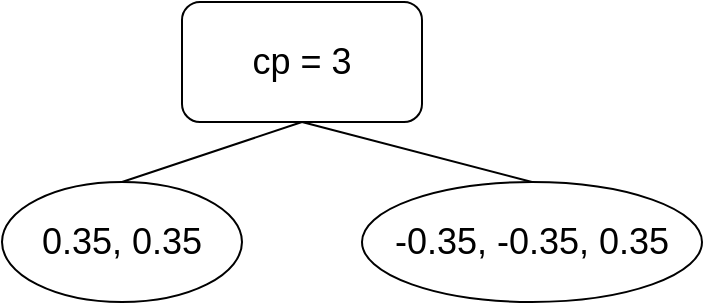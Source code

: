 <mxfile version="14.5.8" type="device"><diagram id="I-lzB4CsT9yDVkbD8Q8D" name="Page-1"><mxGraphModel dx="1138" dy="635" grid="1" gridSize="10" guides="1" tooltips="1" connect="1" arrows="1" fold="1" page="1" pageScale="1" pageWidth="850" pageHeight="1100" math="0" shadow="0"><root><mxCell id="0"/><mxCell id="1" parent="0"/><mxCell id="yJThktpFDksIlUy8Wnrs-1" value="&lt;font style=&quot;font-size: 18px&quot;&gt;cp = 3&lt;/font&gt;" style="rounded=1;whiteSpace=wrap;html=1;" vertex="1" parent="1"><mxGeometry x="310" y="270" width="120" height="60" as="geometry"/></mxCell><mxCell id="yJThktpFDksIlUy8Wnrs-2" value="&lt;font style=&quot;font-size: 18px&quot;&gt;0.35, 0.35&lt;/font&gt;" style="ellipse;whiteSpace=wrap;html=1;" vertex="1" parent="1"><mxGeometry x="220" y="360" width="120" height="60" as="geometry"/></mxCell><mxCell id="yJThktpFDksIlUy8Wnrs-3" value="&lt;font style=&quot;font-size: 18px&quot;&gt;-0.35, -0.35, 0.35&lt;/font&gt;" style="ellipse;whiteSpace=wrap;html=1;" vertex="1" parent="1"><mxGeometry x="400" y="360" width="170" height="60" as="geometry"/></mxCell><mxCell id="yJThktpFDksIlUy8Wnrs-4" value="" style="endArrow=none;html=1;exitX=0.5;exitY=0;exitDx=0;exitDy=0;entryX=0.5;entryY=1;entryDx=0;entryDy=0;" edge="1" parent="1" source="yJThktpFDksIlUy8Wnrs-2" target="yJThktpFDksIlUy8Wnrs-1"><mxGeometry width="50" height="50" relative="1" as="geometry"><mxPoint x="560" y="390" as="sourcePoint"/><mxPoint x="610" y="340" as="targetPoint"/></mxGeometry></mxCell><mxCell id="yJThktpFDksIlUy8Wnrs-5" value="" style="endArrow=none;html=1;exitX=0.5;exitY=1;exitDx=0;exitDy=0;entryX=0.5;entryY=0;entryDx=0;entryDy=0;" edge="1" parent="1" source="yJThktpFDksIlUy8Wnrs-1" target="yJThktpFDksIlUy8Wnrs-3"><mxGeometry width="50" height="50" relative="1" as="geometry"><mxPoint x="530" y="370" as="sourcePoint"/><mxPoint x="580" y="320" as="targetPoint"/></mxGeometry></mxCell></root></mxGraphModel></diagram></mxfile>